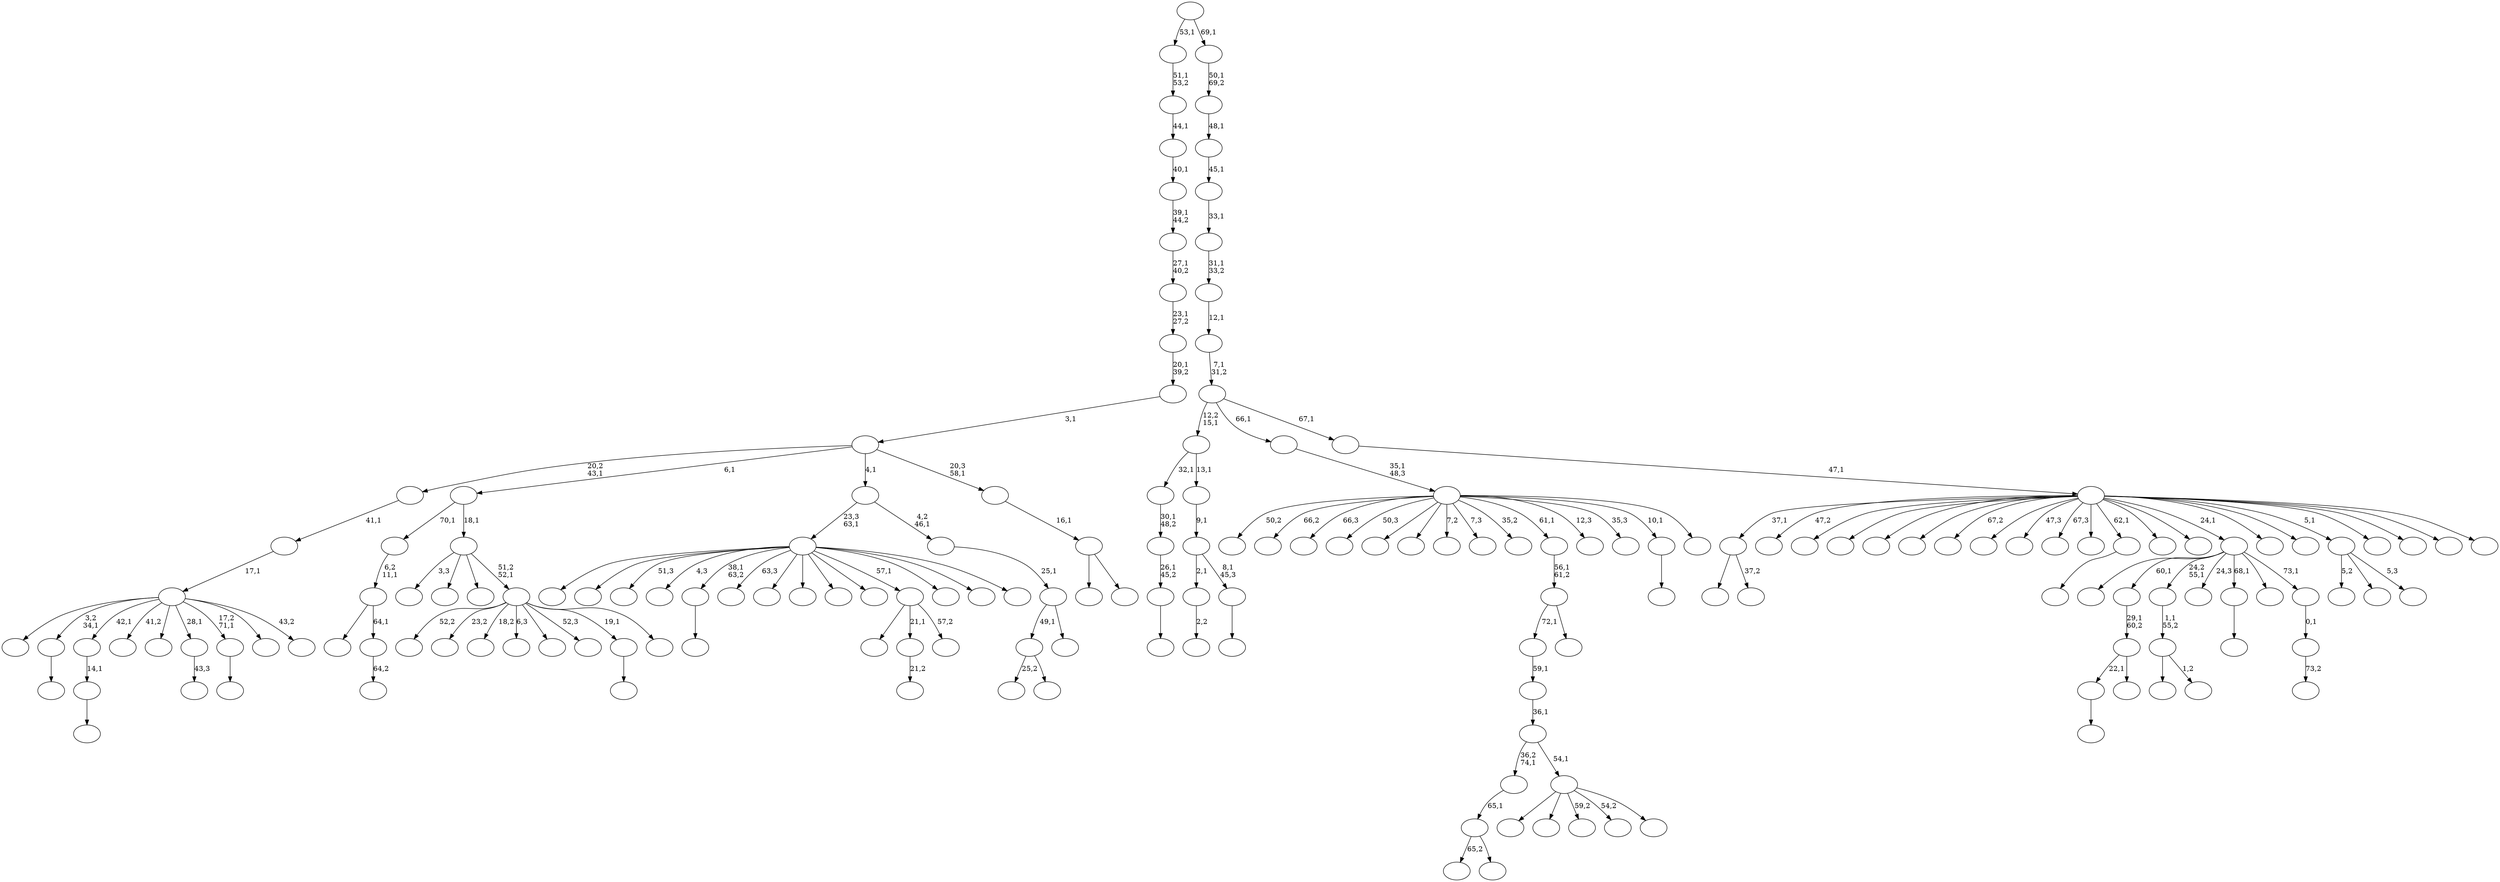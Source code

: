 digraph T {
	175 [label=""]
	174 [label=""]
	173 [label=""]
	172 [label=""]
	171 [label=""]
	170 [label=""]
	169 [label=""]
	168 [label=""]
	167 [label=""]
	166 [label=""]
	165 [label=""]
	164 [label=""]
	163 [label=""]
	162 [label=""]
	161 [label=""]
	160 [label=""]
	159 [label=""]
	158 [label=""]
	157 [label=""]
	156 [label=""]
	155 [label=""]
	154 [label=""]
	153 [label=""]
	152 [label=""]
	151 [label=""]
	150 [label=""]
	149 [label=""]
	148 [label=""]
	147 [label=""]
	146 [label=""]
	145 [label=""]
	144 [label=""]
	143 [label=""]
	142 [label=""]
	141 [label=""]
	140 [label=""]
	139 [label=""]
	138 [label=""]
	137 [label=""]
	136 [label=""]
	135 [label=""]
	134 [label=""]
	133 [label=""]
	132 [label=""]
	131 [label=""]
	130 [label=""]
	129 [label=""]
	128 [label=""]
	127 [label=""]
	126 [label=""]
	125 [label=""]
	124 [label=""]
	123 [label=""]
	122 [label=""]
	121 [label=""]
	120 [label=""]
	119 [label=""]
	118 [label=""]
	117 [label=""]
	116 [label=""]
	115 [label=""]
	114 [label=""]
	113 [label=""]
	112 [label=""]
	111 [label=""]
	110 [label=""]
	109 [label=""]
	108 [label=""]
	107 [label=""]
	106 [label=""]
	105 [label=""]
	104 [label=""]
	103 [label=""]
	102 [label=""]
	101 [label=""]
	100 [label=""]
	99 [label=""]
	98 [label=""]
	97 [label=""]
	96 [label=""]
	95 [label=""]
	94 [label=""]
	93 [label=""]
	92 [label=""]
	91 [label=""]
	90 [label=""]
	89 [label=""]
	88 [label=""]
	87 [label=""]
	86 [label=""]
	85 [label=""]
	84 [label=""]
	83 [label=""]
	82 [label=""]
	81 [label=""]
	80 [label=""]
	79 [label=""]
	78 [label=""]
	77 [label=""]
	76 [label=""]
	75 [label=""]
	74 [label=""]
	73 [label=""]
	72 [label=""]
	71 [label=""]
	70 [label=""]
	69 [label=""]
	68 [label=""]
	67 [label=""]
	66 [label=""]
	65 [label=""]
	64 [label=""]
	63 [label=""]
	62 [label=""]
	61 [label=""]
	60 [label=""]
	59 [label=""]
	58 [label=""]
	57 [label=""]
	56 [label=""]
	55 [label=""]
	54 [label=""]
	53 [label=""]
	52 [label=""]
	51 [label=""]
	50 [label=""]
	49 [label=""]
	48 [label=""]
	47 [label=""]
	46 [label=""]
	45 [label=""]
	44 [label=""]
	43 [label=""]
	42 [label=""]
	41 [label=""]
	40 [label=""]
	39 [label=""]
	38 [label=""]
	37 [label=""]
	36 [label=""]
	35 [label=""]
	34 [label=""]
	33 [label=""]
	32 [label=""]
	31 [label=""]
	30 [label=""]
	29 [label=""]
	28 [label=""]
	27 [label=""]
	26 [label=""]
	25 [label=""]
	24 [label=""]
	23 [label=""]
	22 [label=""]
	21 [label=""]
	20 [label=""]
	19 [label=""]
	18 [label=""]
	17 [label=""]
	16 [label=""]
	15 [label=""]
	14 [label=""]
	13 [label=""]
	12 [label=""]
	11 [label=""]
	10 [label=""]
	9 [label=""]
	8 [label=""]
	7 [label=""]
	6 [label=""]
	5 [label=""]
	4 [label=""]
	3 [label=""]
	2 [label=""]
	1 [label=""]
	0 [label=""]
	169 -> 171 [label=""]
	169 -> 170 [label="37,2"]
	158 -> 159 [label=""]
	155 -> 156 [label=""]
	154 -> 155 [label="26,1\n45,2"]
	153 -> 154 [label="30,1\n48,2"]
	149 -> 173 [label="25,2"]
	149 -> 150 [label=""]
	144 -> 145 [label=""]
	139 -> 144 [label="22,1"]
	139 -> 140 [label=""]
	138 -> 139 [label="29,1\n60,2"]
	135 -> 136 [label=""]
	133 -> 134 [label=""]
	132 -> 133 [label="14,1"]
	120 -> 121 [label="64,2"]
	119 -> 128 [label=""]
	119 -> 120 [label="64,1"]
	118 -> 119 [label="6,2\n11,1"]
	114 -> 115 [label="2,2"]
	112 -> 113 [label=""]
	111 -> 114 [label="2,1"]
	111 -> 112 [label="8,1\n45,3"]
	110 -> 111 [label="9,1"]
	109 -> 153 [label="32,1"]
	109 -> 110 [label="13,1"]
	103 -> 122 [label=""]
	103 -> 104 [label="1,2"]
	102 -> 103 [label="1,1\n55,2"]
	93 -> 94 [label=""]
	90 -> 97 [label="65,2"]
	90 -> 91 [label=""]
	89 -> 90 [label="65,1"]
	83 -> 84 [label="21,2"]
	81 -> 82 [label=""]
	79 -> 80 [label=""]
	75 -> 76 [label="43,3"]
	70 -> 71 [label=""]
	68 -> 69 [label="73,2"]
	67 -> 68 [label="0,1"]
	66 -> 161 [label=""]
	66 -> 138 [label="60,1"]
	66 -> 102 [label="24,2\n55,1"]
	66 -> 99 [label="24,3"]
	66 -> 81 [label="68,1"]
	66 -> 72 [label=""]
	66 -> 67 [label="73,1"]
	63 -> 108 [label=""]
	63 -> 83 [label="21,1"]
	63 -> 64 [label="57,2"]
	57 -> 172 [label=""]
	57 -> 157 [label=""]
	57 -> 152 [label="59,2"]
	57 -> 142 [label="54,2"]
	57 -> 58 [label=""]
	56 -> 89 [label="36,2\n74,1"]
	56 -> 57 [label="54,1"]
	55 -> 56 [label="36,1"]
	54 -> 55 [label="59,1"]
	51 -> 141 [label=""]
	51 -> 135 [label="3,2\n34,1"]
	51 -> 132 [label="42,1"]
	51 -> 117 [label="41,2"]
	51 -> 95 [label=""]
	51 -> 75 [label="28,1"]
	51 -> 70 [label="17,2\n71,1"]
	51 -> 62 [label=""]
	51 -> 52 [label="43,2"]
	50 -> 51 [label="17,1"]
	49 -> 50 [label="41,1"]
	47 -> 175 [label=""]
	47 -> 168 [label=""]
	47 -> 165 [label="51,3"]
	47 -> 163 [label="4,3"]
	47 -> 158 [label="38,1\n63,2"]
	47 -> 123 [label="63,3"]
	47 -> 107 [label=""]
	47 -> 98 [label=""]
	47 -> 92 [label=""]
	47 -> 77 [label=""]
	47 -> 63 [label="57,1"]
	47 -> 60 [label=""]
	47 -> 59 [label=""]
	47 -> 48 [label=""]
	45 -> 54 [label="72,1"]
	45 -> 46 [label=""]
	44 -> 45 [label="56,1\n61,2"]
	41 -> 162 [label="52,2"]
	41 -> 143 [label="23,2"]
	41 -> 101 [label="18,2"]
	41 -> 87 [label="6,3"]
	41 -> 86 [label=""]
	41 -> 85 [label="52,3"]
	41 -> 79 [label="19,1"]
	41 -> 42 [label=""]
	40 -> 137 [label="3,3"]
	40 -> 129 [label=""]
	40 -> 65 [label=""]
	40 -> 41 [label="51,2\n52,1"]
	39 -> 118 [label="70,1"]
	39 -> 40 [label="18,1"]
	37 -> 164 [label="5,2"]
	37 -> 100 [label=""]
	37 -> 38 [label="5,3"]
	34 -> 149 [label="49,1"]
	34 -> 35 [label=""]
	33 -> 34 [label="25,1"]
	32 -> 47 [label="23,3\n63,1"]
	32 -> 33 [label="4,2\n46,1"]
	30 -> 31 [label=""]
	28 -> 167 [label=""]
	28 -> 29 [label=""]
	27 -> 28 [label="16,1"]
	26 -> 49 [label="20,2\n43,1"]
	26 -> 39 [label="6,1"]
	26 -> 32 [label="4,1"]
	26 -> 27 [label="20,3\n58,1"]
	25 -> 26 [label="3,1"]
	24 -> 25 [label="20,1\n39,2"]
	23 -> 24 [label="23,1\n27,2"]
	22 -> 23 [label="27,1\n40,2"]
	21 -> 22 [label="39,1\n44,2"]
	20 -> 21 [label="40,1"]
	19 -> 20 [label="44,1"]
	18 -> 19 [label="51,1\n53,2"]
	14 -> 174 [label="50,2"]
	14 -> 146 [label="66,2"]
	14 -> 126 [label="66,3"]
	14 -> 124 [label="50,3"]
	14 -> 116 [label=""]
	14 -> 105 [label=""]
	14 -> 96 [label="7,2"]
	14 -> 88 [label="7,3"]
	14 -> 73 [label="35,2"]
	14 -> 44 [label="61,1"]
	14 -> 43 [label="12,3"]
	14 -> 36 [label="35,3"]
	14 -> 30 [label="10,1"]
	14 -> 15 [label=""]
	13 -> 14 [label="35,1\n48,3"]
	10 -> 169 [label="37,1"]
	10 -> 166 [label="47,2"]
	10 -> 160 [label=""]
	10 -> 151 [label=""]
	10 -> 148 [label=""]
	10 -> 147 [label=""]
	10 -> 131 [label="67,2"]
	10 -> 130 [label=""]
	10 -> 127 [label="47,3"]
	10 -> 125 [label="67,3"]
	10 -> 106 [label=""]
	10 -> 93 [label="62,1"]
	10 -> 78 [label=""]
	10 -> 74 [label=""]
	10 -> 66 [label="24,1"]
	10 -> 61 [label=""]
	10 -> 53 [label=""]
	10 -> 37 [label="5,1"]
	10 -> 17 [label=""]
	10 -> 16 [label=""]
	10 -> 12 [label=""]
	10 -> 11 [label=""]
	9 -> 10 [label="47,1"]
	8 -> 109 [label="12,2\n15,1"]
	8 -> 13 [label="66,1"]
	8 -> 9 [label="67,1"]
	7 -> 8 [label="7,1\n31,2"]
	6 -> 7 [label="12,1"]
	5 -> 6 [label="31,1\n33,2"]
	4 -> 5 [label="33,1"]
	3 -> 4 [label="45,1"]
	2 -> 3 [label="48,1"]
	1 -> 2 [label="50,1\n69,2"]
	0 -> 18 [label="53,1"]
	0 -> 1 [label="69,1"]
}
